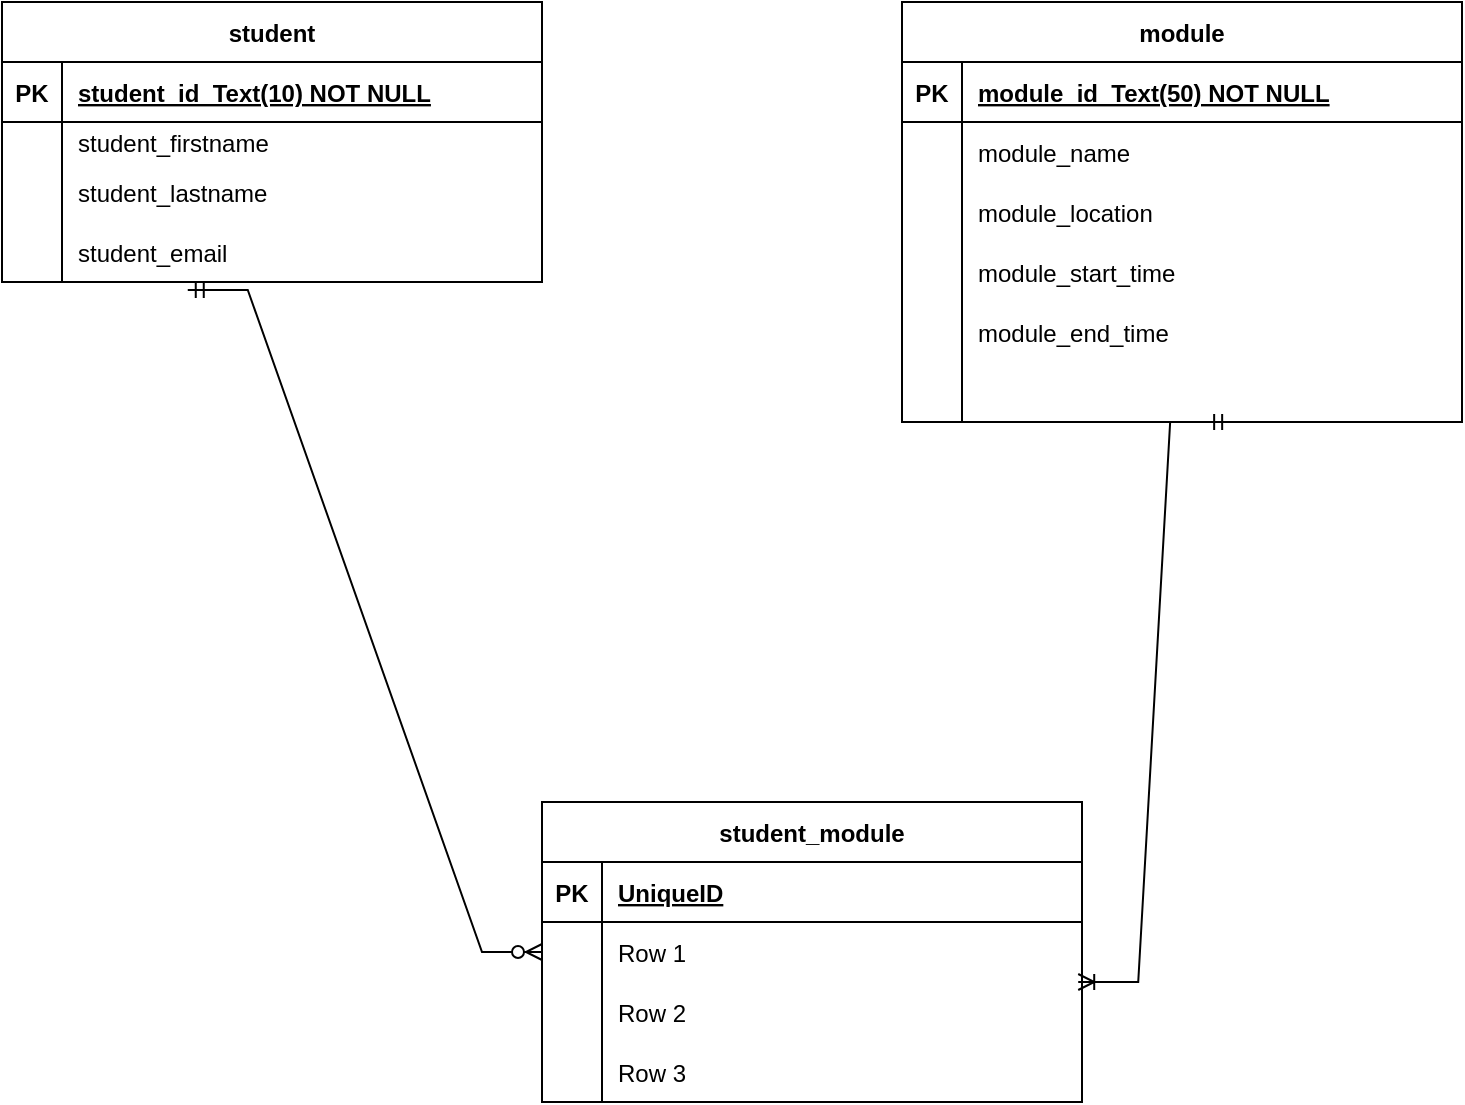 <mxfile version="20.5.1" type="device"><diagram id="69xc9wEnUhHc81S2CSVq" name="Page-1"><mxGraphModel dx="780" dy="1055" grid="1" gridSize="10" guides="1" tooltips="1" connect="1" arrows="1" fold="1" page="1" pageScale="1" pageWidth="827" pageHeight="1169" math="0" shadow="0"><root><mxCell id="0"/><mxCell id="1" parent="0"/><mxCell id="4FtxOTrB6sYC_FZfQNpU-5" value="student" style="shape=table;startSize=30;container=1;collapsible=1;childLayout=tableLayout;fixedRows=1;rowLines=0;fontStyle=1;align=center;resizeLast=1;" vertex="1" parent="1"><mxGeometry x="50" y="30" width="270" height="140" as="geometry"/></mxCell><mxCell id="4FtxOTrB6sYC_FZfQNpU-6" value="" style="shape=tableRow;horizontal=0;startSize=0;swimlaneHead=0;swimlaneBody=0;fillColor=none;collapsible=0;dropTarget=0;points=[[0,0.5],[1,0.5]];portConstraint=eastwest;top=0;left=0;right=0;bottom=1;" vertex="1" parent="4FtxOTrB6sYC_FZfQNpU-5"><mxGeometry y="30" width="270" height="30" as="geometry"/></mxCell><mxCell id="4FtxOTrB6sYC_FZfQNpU-7" value="PK" style="shape=partialRectangle;connectable=0;fillColor=none;top=0;left=0;bottom=0;right=0;fontStyle=1;overflow=hidden;" vertex="1" parent="4FtxOTrB6sYC_FZfQNpU-6"><mxGeometry width="30" height="30" as="geometry"><mxRectangle width="30" height="30" as="alternateBounds"/></mxGeometry></mxCell><mxCell id="4FtxOTrB6sYC_FZfQNpU-8" value="student_id_Text(10) NOT NULL" style="shape=partialRectangle;connectable=0;fillColor=none;top=0;left=0;bottom=0;right=0;align=left;spacingLeft=6;fontStyle=5;overflow=hidden;" vertex="1" parent="4FtxOTrB6sYC_FZfQNpU-6"><mxGeometry x="30" width="240" height="30" as="geometry"><mxRectangle width="240" height="30" as="alternateBounds"/></mxGeometry></mxCell><mxCell id="4FtxOTrB6sYC_FZfQNpU-9" value="" style="shape=tableRow;horizontal=0;startSize=0;swimlaneHead=0;swimlaneBody=0;fillColor=none;collapsible=0;dropTarget=0;points=[[0,0.5],[1,0.5]];portConstraint=eastwest;top=0;left=0;right=0;bottom=0;" vertex="1" parent="4FtxOTrB6sYC_FZfQNpU-5"><mxGeometry y="60" width="270" height="20" as="geometry"/></mxCell><mxCell id="4FtxOTrB6sYC_FZfQNpU-10" value="" style="shape=partialRectangle;connectable=0;fillColor=none;top=0;left=0;bottom=0;right=0;editable=1;overflow=hidden;" vertex="1" parent="4FtxOTrB6sYC_FZfQNpU-9"><mxGeometry width="30" height="20" as="geometry"><mxRectangle width="30" height="20" as="alternateBounds"/></mxGeometry></mxCell><mxCell id="4FtxOTrB6sYC_FZfQNpU-11" value="student_firstname" style="shape=partialRectangle;connectable=0;fillColor=none;top=0;left=0;bottom=0;right=0;align=left;spacingLeft=6;overflow=hidden;" vertex="1" parent="4FtxOTrB6sYC_FZfQNpU-9"><mxGeometry x="30" width="240" height="20" as="geometry"><mxRectangle width="240" height="20" as="alternateBounds"/></mxGeometry></mxCell><mxCell id="4FtxOTrB6sYC_FZfQNpU-12" value="" style="shape=tableRow;horizontal=0;startSize=0;swimlaneHead=0;swimlaneBody=0;fillColor=none;collapsible=0;dropTarget=0;points=[[0,0.5],[1,0.5]];portConstraint=eastwest;top=0;left=0;right=0;bottom=0;" vertex="1" parent="4FtxOTrB6sYC_FZfQNpU-5"><mxGeometry y="80" width="270" height="30" as="geometry"/></mxCell><mxCell id="4FtxOTrB6sYC_FZfQNpU-13" value="" style="shape=partialRectangle;connectable=0;fillColor=none;top=0;left=0;bottom=0;right=0;editable=1;overflow=hidden;" vertex="1" parent="4FtxOTrB6sYC_FZfQNpU-12"><mxGeometry width="30" height="30" as="geometry"><mxRectangle width="30" height="30" as="alternateBounds"/></mxGeometry></mxCell><mxCell id="4FtxOTrB6sYC_FZfQNpU-14" value="student_lastname" style="shape=partialRectangle;connectable=0;fillColor=none;top=0;left=0;bottom=0;right=0;align=left;spacingLeft=6;overflow=hidden;" vertex="1" parent="4FtxOTrB6sYC_FZfQNpU-12"><mxGeometry x="30" width="240" height="30" as="geometry"><mxRectangle width="240" height="30" as="alternateBounds"/></mxGeometry></mxCell><mxCell id="4FtxOTrB6sYC_FZfQNpU-15" value="" style="shape=tableRow;horizontal=0;startSize=0;swimlaneHead=0;swimlaneBody=0;fillColor=none;collapsible=0;dropTarget=0;points=[[0,0.5],[1,0.5]];portConstraint=eastwest;top=0;left=0;right=0;bottom=0;" vertex="1" parent="4FtxOTrB6sYC_FZfQNpU-5"><mxGeometry y="110" width="270" height="30" as="geometry"/></mxCell><mxCell id="4FtxOTrB6sYC_FZfQNpU-16" value="" style="shape=partialRectangle;connectable=0;fillColor=none;top=0;left=0;bottom=0;right=0;editable=1;overflow=hidden;" vertex="1" parent="4FtxOTrB6sYC_FZfQNpU-15"><mxGeometry width="30" height="30" as="geometry"><mxRectangle width="30" height="30" as="alternateBounds"/></mxGeometry></mxCell><mxCell id="4FtxOTrB6sYC_FZfQNpU-17" value="student_email" style="shape=partialRectangle;connectable=0;fillColor=none;top=0;left=0;bottom=0;right=0;align=left;spacingLeft=6;overflow=hidden;" vertex="1" parent="4FtxOTrB6sYC_FZfQNpU-15"><mxGeometry x="30" width="240" height="30" as="geometry"><mxRectangle width="240" height="30" as="alternateBounds"/></mxGeometry></mxCell><mxCell id="4FtxOTrB6sYC_FZfQNpU-18" value="module" style="shape=table;startSize=30;container=1;collapsible=1;childLayout=tableLayout;fixedRows=1;rowLines=0;fontStyle=1;align=center;resizeLast=1;" vertex="1" parent="1"><mxGeometry x="500" y="30" width="280" height="210" as="geometry"/></mxCell><mxCell id="4FtxOTrB6sYC_FZfQNpU-19" value="" style="shape=tableRow;horizontal=0;startSize=0;swimlaneHead=0;swimlaneBody=0;fillColor=none;collapsible=0;dropTarget=0;points=[[0,0.5],[1,0.5]];portConstraint=eastwest;top=0;left=0;right=0;bottom=1;" vertex="1" parent="4FtxOTrB6sYC_FZfQNpU-18"><mxGeometry y="30" width="280" height="30" as="geometry"/></mxCell><mxCell id="4FtxOTrB6sYC_FZfQNpU-20" value="PK" style="shape=partialRectangle;connectable=0;fillColor=none;top=0;left=0;bottom=0;right=0;fontStyle=1;overflow=hidden;" vertex="1" parent="4FtxOTrB6sYC_FZfQNpU-19"><mxGeometry width="30" height="30" as="geometry"><mxRectangle width="30" height="30" as="alternateBounds"/></mxGeometry></mxCell><mxCell id="4FtxOTrB6sYC_FZfQNpU-21" value="module_id_Text(50) NOT NULL" style="shape=partialRectangle;connectable=0;fillColor=none;top=0;left=0;bottom=0;right=0;align=left;spacingLeft=6;fontStyle=5;overflow=hidden;" vertex="1" parent="4FtxOTrB6sYC_FZfQNpU-19"><mxGeometry x="30" width="250" height="30" as="geometry"><mxRectangle width="250" height="30" as="alternateBounds"/></mxGeometry></mxCell><mxCell id="4FtxOTrB6sYC_FZfQNpU-22" value="" style="shape=tableRow;horizontal=0;startSize=0;swimlaneHead=0;swimlaneBody=0;fillColor=none;collapsible=0;dropTarget=0;points=[[0,0.5],[1,0.5]];portConstraint=eastwest;top=0;left=0;right=0;bottom=0;" vertex="1" parent="4FtxOTrB6sYC_FZfQNpU-18"><mxGeometry y="60" width="280" height="30" as="geometry"/></mxCell><mxCell id="4FtxOTrB6sYC_FZfQNpU-23" value="" style="shape=partialRectangle;connectable=0;fillColor=none;top=0;left=0;bottom=0;right=0;editable=1;overflow=hidden;" vertex="1" parent="4FtxOTrB6sYC_FZfQNpU-22"><mxGeometry width="30" height="30" as="geometry"><mxRectangle width="30" height="30" as="alternateBounds"/></mxGeometry></mxCell><mxCell id="4FtxOTrB6sYC_FZfQNpU-24" value="module_name" style="shape=partialRectangle;connectable=0;fillColor=none;top=0;left=0;bottom=0;right=0;align=left;spacingLeft=6;overflow=hidden;" vertex="1" parent="4FtxOTrB6sYC_FZfQNpU-22"><mxGeometry x="30" width="250" height="30" as="geometry"><mxRectangle width="250" height="30" as="alternateBounds"/></mxGeometry></mxCell><mxCell id="4FtxOTrB6sYC_FZfQNpU-25" value="" style="shape=tableRow;horizontal=0;startSize=0;swimlaneHead=0;swimlaneBody=0;fillColor=none;collapsible=0;dropTarget=0;points=[[0,0.5],[1,0.5]];portConstraint=eastwest;top=0;left=0;right=0;bottom=0;" vertex="1" parent="4FtxOTrB6sYC_FZfQNpU-18"><mxGeometry y="90" width="280" height="30" as="geometry"/></mxCell><mxCell id="4FtxOTrB6sYC_FZfQNpU-26" value="" style="shape=partialRectangle;connectable=0;fillColor=none;top=0;left=0;bottom=0;right=0;editable=1;overflow=hidden;" vertex="1" parent="4FtxOTrB6sYC_FZfQNpU-25"><mxGeometry width="30" height="30" as="geometry"><mxRectangle width="30" height="30" as="alternateBounds"/></mxGeometry></mxCell><mxCell id="4FtxOTrB6sYC_FZfQNpU-27" value="module_location" style="shape=partialRectangle;connectable=0;fillColor=none;top=0;left=0;bottom=0;right=0;align=left;spacingLeft=6;overflow=hidden;" vertex="1" parent="4FtxOTrB6sYC_FZfQNpU-25"><mxGeometry x="30" width="250" height="30" as="geometry"><mxRectangle width="250" height="30" as="alternateBounds"/></mxGeometry></mxCell><mxCell id="4FtxOTrB6sYC_FZfQNpU-28" value="" style="shape=tableRow;horizontal=0;startSize=0;swimlaneHead=0;swimlaneBody=0;fillColor=none;collapsible=0;dropTarget=0;points=[[0,0.5],[1,0.5]];portConstraint=eastwest;top=0;left=0;right=0;bottom=0;" vertex="1" parent="4FtxOTrB6sYC_FZfQNpU-18"><mxGeometry y="120" width="280" height="30" as="geometry"/></mxCell><mxCell id="4FtxOTrB6sYC_FZfQNpU-29" value="" style="shape=partialRectangle;connectable=0;fillColor=none;top=0;left=0;bottom=0;right=0;editable=1;overflow=hidden;" vertex="1" parent="4FtxOTrB6sYC_FZfQNpU-28"><mxGeometry width="30" height="30" as="geometry"><mxRectangle width="30" height="30" as="alternateBounds"/></mxGeometry></mxCell><mxCell id="4FtxOTrB6sYC_FZfQNpU-30" value="module_start_time" style="shape=partialRectangle;connectable=0;fillColor=none;top=0;left=0;bottom=0;right=0;align=left;spacingLeft=6;overflow=hidden;" vertex="1" parent="4FtxOTrB6sYC_FZfQNpU-28"><mxGeometry x="30" width="250" height="30" as="geometry"><mxRectangle width="250" height="30" as="alternateBounds"/></mxGeometry></mxCell><mxCell id="4FtxOTrB6sYC_FZfQNpU-31" value="" style="shape=tableRow;horizontal=0;startSize=0;swimlaneHead=0;swimlaneBody=0;fillColor=none;collapsible=0;dropTarget=0;points=[[0,0.5],[1,0.5]];portConstraint=eastwest;top=0;left=0;right=0;bottom=0;" vertex="1" parent="4FtxOTrB6sYC_FZfQNpU-18"><mxGeometry y="150" width="280" height="30" as="geometry"/></mxCell><mxCell id="4FtxOTrB6sYC_FZfQNpU-32" value="" style="shape=partialRectangle;connectable=0;fillColor=none;top=0;left=0;bottom=0;right=0;editable=1;overflow=hidden;" vertex="1" parent="4FtxOTrB6sYC_FZfQNpU-31"><mxGeometry width="30" height="30" as="geometry"><mxRectangle width="30" height="30" as="alternateBounds"/></mxGeometry></mxCell><mxCell id="4FtxOTrB6sYC_FZfQNpU-33" value="module_end_time" style="shape=partialRectangle;connectable=0;fillColor=none;top=0;left=0;bottom=0;right=0;align=left;spacingLeft=6;overflow=hidden;" vertex="1" parent="4FtxOTrB6sYC_FZfQNpU-31"><mxGeometry x="30" width="250" height="30" as="geometry"><mxRectangle width="250" height="30" as="alternateBounds"/></mxGeometry></mxCell><mxCell id="4FtxOTrB6sYC_FZfQNpU-34" value="" style="shape=tableRow;horizontal=0;startSize=0;swimlaneHead=0;swimlaneBody=0;fillColor=none;collapsible=0;dropTarget=0;points=[[0,0.5],[1,0.5]];portConstraint=eastwest;top=0;left=0;right=0;bottom=0;" vertex="1" parent="4FtxOTrB6sYC_FZfQNpU-18"><mxGeometry y="180" width="280" height="30" as="geometry"/></mxCell><mxCell id="4FtxOTrB6sYC_FZfQNpU-35" value="" style="shape=partialRectangle;connectable=0;fillColor=none;top=0;left=0;bottom=0;right=0;editable=1;overflow=hidden;" vertex="1" parent="4FtxOTrB6sYC_FZfQNpU-34"><mxGeometry width="30" height="30" as="geometry"><mxRectangle width="30" height="30" as="alternateBounds"/></mxGeometry></mxCell><mxCell id="4FtxOTrB6sYC_FZfQNpU-36" value="" style="shape=partialRectangle;connectable=0;fillColor=none;top=0;left=0;bottom=0;right=0;align=left;spacingLeft=6;overflow=hidden;" vertex="1" parent="4FtxOTrB6sYC_FZfQNpU-34"><mxGeometry x="30" width="250" height="30" as="geometry"><mxRectangle width="250" height="30" as="alternateBounds"/></mxGeometry></mxCell><mxCell id="4FtxOTrB6sYC_FZfQNpU-40" value="student_module" style="shape=table;startSize=30;container=1;collapsible=1;childLayout=tableLayout;fixedRows=1;rowLines=0;fontStyle=1;align=center;resizeLast=1;" vertex="1" parent="1"><mxGeometry x="320" y="430" width="270" height="150" as="geometry"/></mxCell><mxCell id="4FtxOTrB6sYC_FZfQNpU-41" value="" style="shape=tableRow;horizontal=0;startSize=0;swimlaneHead=0;swimlaneBody=0;fillColor=none;collapsible=0;dropTarget=0;points=[[0,0.5],[1,0.5]];portConstraint=eastwest;top=0;left=0;right=0;bottom=1;" vertex="1" parent="4FtxOTrB6sYC_FZfQNpU-40"><mxGeometry y="30" width="270" height="30" as="geometry"/></mxCell><mxCell id="4FtxOTrB6sYC_FZfQNpU-42" value="PK" style="shape=partialRectangle;connectable=0;fillColor=none;top=0;left=0;bottom=0;right=0;fontStyle=1;overflow=hidden;" vertex="1" parent="4FtxOTrB6sYC_FZfQNpU-41"><mxGeometry width="30" height="30" as="geometry"><mxRectangle width="30" height="30" as="alternateBounds"/></mxGeometry></mxCell><mxCell id="4FtxOTrB6sYC_FZfQNpU-43" value="UniqueID" style="shape=partialRectangle;connectable=0;fillColor=none;top=0;left=0;bottom=0;right=0;align=left;spacingLeft=6;fontStyle=5;overflow=hidden;" vertex="1" parent="4FtxOTrB6sYC_FZfQNpU-41"><mxGeometry x="30" width="240" height="30" as="geometry"><mxRectangle width="240" height="30" as="alternateBounds"/></mxGeometry></mxCell><mxCell id="4FtxOTrB6sYC_FZfQNpU-44" value="" style="shape=tableRow;horizontal=0;startSize=0;swimlaneHead=0;swimlaneBody=0;fillColor=none;collapsible=0;dropTarget=0;points=[[0,0.5],[1,0.5]];portConstraint=eastwest;top=0;left=0;right=0;bottom=0;" vertex="1" parent="4FtxOTrB6sYC_FZfQNpU-40"><mxGeometry y="60" width="270" height="30" as="geometry"/></mxCell><mxCell id="4FtxOTrB6sYC_FZfQNpU-45" value="" style="shape=partialRectangle;connectable=0;fillColor=none;top=0;left=0;bottom=0;right=0;editable=1;overflow=hidden;" vertex="1" parent="4FtxOTrB6sYC_FZfQNpU-44"><mxGeometry width="30" height="30" as="geometry"><mxRectangle width="30" height="30" as="alternateBounds"/></mxGeometry></mxCell><mxCell id="4FtxOTrB6sYC_FZfQNpU-46" value="Row 1" style="shape=partialRectangle;connectable=0;fillColor=none;top=0;left=0;bottom=0;right=0;align=left;spacingLeft=6;overflow=hidden;" vertex="1" parent="4FtxOTrB6sYC_FZfQNpU-44"><mxGeometry x="30" width="240" height="30" as="geometry"><mxRectangle width="240" height="30" as="alternateBounds"/></mxGeometry></mxCell><mxCell id="4FtxOTrB6sYC_FZfQNpU-47" value="" style="shape=tableRow;horizontal=0;startSize=0;swimlaneHead=0;swimlaneBody=0;fillColor=none;collapsible=0;dropTarget=0;points=[[0,0.5],[1,0.5]];portConstraint=eastwest;top=0;left=0;right=0;bottom=0;" vertex="1" parent="4FtxOTrB6sYC_FZfQNpU-40"><mxGeometry y="90" width="270" height="30" as="geometry"/></mxCell><mxCell id="4FtxOTrB6sYC_FZfQNpU-48" value="" style="shape=partialRectangle;connectable=0;fillColor=none;top=0;left=0;bottom=0;right=0;editable=1;overflow=hidden;" vertex="1" parent="4FtxOTrB6sYC_FZfQNpU-47"><mxGeometry width="30" height="30" as="geometry"><mxRectangle width="30" height="30" as="alternateBounds"/></mxGeometry></mxCell><mxCell id="4FtxOTrB6sYC_FZfQNpU-49" value="Row 2" style="shape=partialRectangle;connectable=0;fillColor=none;top=0;left=0;bottom=0;right=0;align=left;spacingLeft=6;overflow=hidden;" vertex="1" parent="4FtxOTrB6sYC_FZfQNpU-47"><mxGeometry x="30" width="240" height="30" as="geometry"><mxRectangle width="240" height="30" as="alternateBounds"/></mxGeometry></mxCell><mxCell id="4FtxOTrB6sYC_FZfQNpU-50" value="" style="shape=tableRow;horizontal=0;startSize=0;swimlaneHead=0;swimlaneBody=0;fillColor=none;collapsible=0;dropTarget=0;points=[[0,0.5],[1,0.5]];portConstraint=eastwest;top=0;left=0;right=0;bottom=0;" vertex="1" parent="4FtxOTrB6sYC_FZfQNpU-40"><mxGeometry y="120" width="270" height="30" as="geometry"/></mxCell><mxCell id="4FtxOTrB6sYC_FZfQNpU-51" value="" style="shape=partialRectangle;connectable=0;fillColor=none;top=0;left=0;bottom=0;right=0;editable=1;overflow=hidden;" vertex="1" parent="4FtxOTrB6sYC_FZfQNpU-50"><mxGeometry width="30" height="30" as="geometry"><mxRectangle width="30" height="30" as="alternateBounds"/></mxGeometry></mxCell><mxCell id="4FtxOTrB6sYC_FZfQNpU-52" value="Row 3" style="shape=partialRectangle;connectable=0;fillColor=none;top=0;left=0;bottom=0;right=0;align=left;spacingLeft=6;overflow=hidden;" vertex="1" parent="4FtxOTrB6sYC_FZfQNpU-50"><mxGeometry x="30" width="240" height="30" as="geometry"><mxRectangle width="240" height="30" as="alternateBounds"/></mxGeometry></mxCell><mxCell id="4FtxOTrB6sYC_FZfQNpU-55" value="" style="edgeStyle=entityRelationEdgeStyle;fontSize=12;html=1;endArrow=ERzeroToMany;startArrow=ERmandOne;rounded=0;exitX=0.344;exitY=1.133;exitDx=0;exitDy=0;exitPerimeter=0;entryX=0;entryY=0.5;entryDx=0;entryDy=0;" edge="1" parent="1" source="4FtxOTrB6sYC_FZfQNpU-15" target="4FtxOTrB6sYC_FZfQNpU-44"><mxGeometry width="100" height="100" relative="1" as="geometry"><mxPoint x="60" y="520" as="sourcePoint"/><mxPoint x="257" y="330" as="targetPoint"/></mxGeometry></mxCell><mxCell id="4FtxOTrB6sYC_FZfQNpU-56" value="" style="edgeStyle=entityRelationEdgeStyle;fontSize=12;html=1;endArrow=ERoneToMany;startArrow=ERmandOne;rounded=0;entryX=0.993;entryY=0;entryDx=0;entryDy=0;entryPerimeter=0;exitX=0.586;exitY=1;exitDx=0;exitDy=0;exitPerimeter=0;" edge="1" parent="1" source="4FtxOTrB6sYC_FZfQNpU-34" target="4FtxOTrB6sYC_FZfQNpU-47"><mxGeometry width="100" height="100" relative="1" as="geometry"><mxPoint x="620" y="260" as="sourcePoint"/><mxPoint x="685" y="730" as="targetPoint"/></mxGeometry></mxCell></root></mxGraphModel></diagram></mxfile>